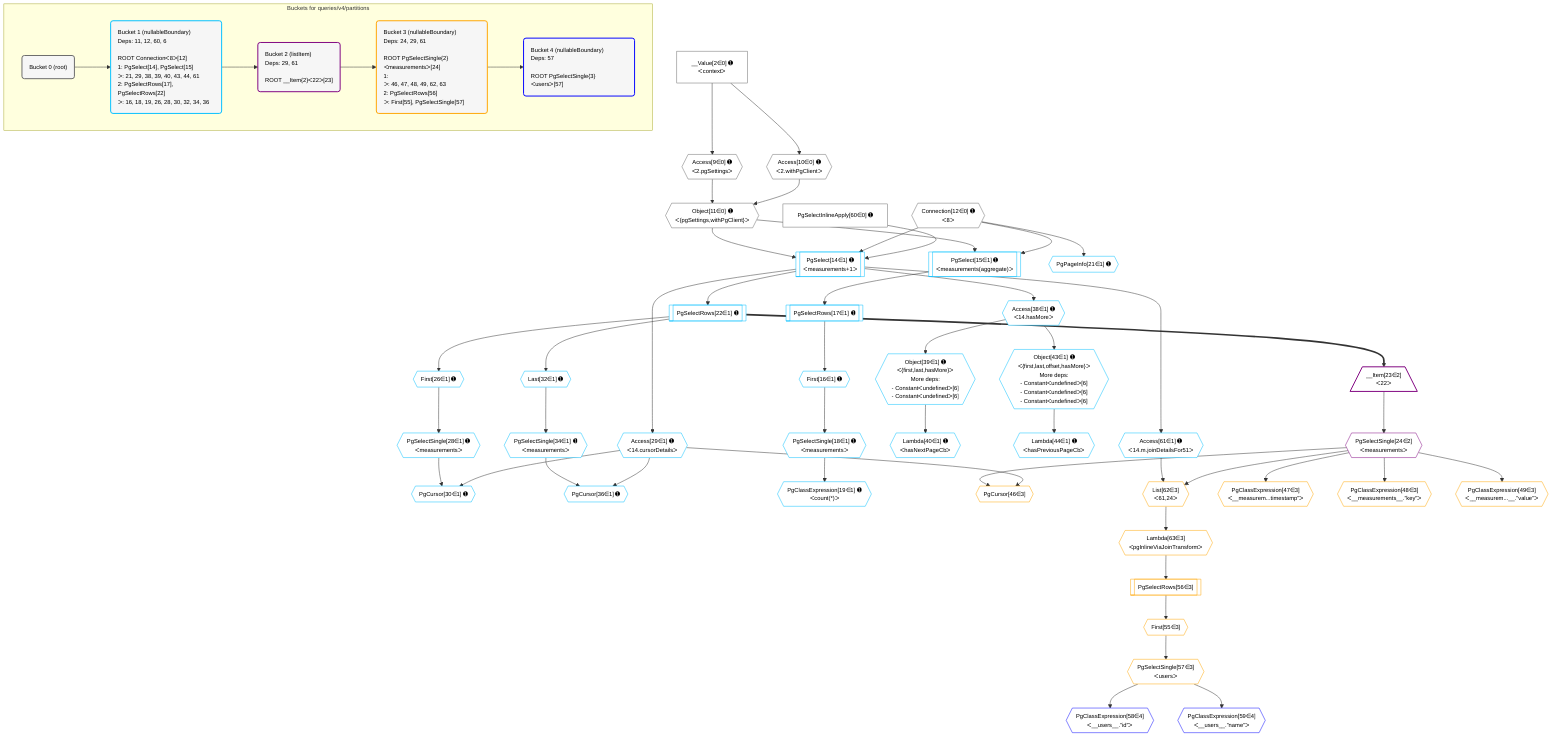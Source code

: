 %%{init: {'themeVariables': { 'fontSize': '12px'}}}%%
graph TD
    classDef path fill:#eee,stroke:#000,color:#000
    classDef plan fill:#fff,stroke-width:1px,color:#000
    classDef itemplan fill:#fff,stroke-width:2px,color:#000
    classDef unbatchedplan fill:#dff,stroke-width:1px,color:#000
    classDef sideeffectplan fill:#fcc,stroke-width:2px,color:#000
    classDef bucket fill:#f6f6f6,color:#000,stroke-width:2px,text-align:left

    subgraph "Buckets for queries/v4/partitions"
    Bucket0("Bucket 0 (root)"):::bucket
    Bucket1("Bucket 1 (nullableBoundary)<br />Deps: 11, 12, 60, 6<br /><br />ROOT Connectionᐸ8ᐳ[12]<br />1: PgSelect[14], PgSelect[15]<br />ᐳ: 21, 29, 38, 39, 40, 43, 44, 61<br />2: PgSelectRows[17], PgSelectRows[22]<br />ᐳ: 16, 18, 19, 26, 28, 30, 32, 34, 36"):::bucket
    Bucket2("Bucket 2 (listItem)<br />Deps: 29, 61<br /><br />ROOT __Item{2}ᐸ22ᐳ[23]"):::bucket
    Bucket3("Bucket 3 (nullableBoundary)<br />Deps: 24, 29, 61<br /><br />ROOT PgSelectSingle{2}ᐸmeasurementsᐳ[24]<br />1: <br />ᐳ: 46, 47, 48, 49, 62, 63<br />2: PgSelectRows[56]<br />ᐳ: First[55], PgSelectSingle[57]"):::bucket
    Bucket4("Bucket 4 (nullableBoundary)<br />Deps: 57<br /><br />ROOT PgSelectSingle{3}ᐸusersᐳ[57]"):::bucket
    end
    Bucket0 --> Bucket1
    Bucket1 --> Bucket2
    Bucket2 --> Bucket3
    Bucket3 --> Bucket4

    %% plan dependencies
    Object11{{"Object[11∈0] ➊<br />ᐸ{pgSettings,withPgClient}ᐳ"}}:::plan
    Access9{{"Access[9∈0] ➊<br />ᐸ2.pgSettingsᐳ"}}:::plan
    Access10{{"Access[10∈0] ➊<br />ᐸ2.withPgClientᐳ"}}:::plan
    Access9 & Access10 --> Object11
    __Value2["__Value[2∈0] ➊<br />ᐸcontextᐳ"]:::plan
    __Value2 --> Access9
    __Value2 --> Access10
    Connection12{{"Connection[12∈0] ➊<br />ᐸ8ᐳ"}}:::plan
    PgSelectInlineApply60["PgSelectInlineApply[60∈0] ➊"]:::plan
    Object43{{"Object[43∈1] ➊<br />ᐸ{first,last,offset,hasMore}ᐳ<br />More deps:<br />- Constantᐸundefinedᐳ[6]<br />- Constantᐸundefinedᐳ[6]<br />- Constantᐸundefinedᐳ[6]"}}:::plan
    Access38{{"Access[38∈1] ➊<br />ᐸ14.hasMoreᐳ"}}:::plan
    Access38 --> Object43
    PgSelect14[["PgSelect[14∈1] ➊<br />ᐸmeasurements+1ᐳ"]]:::plan
    Object11 & Connection12 & PgSelectInlineApply60 --> PgSelect14
    Object39{{"Object[39∈1] ➊<br />ᐸ{first,last,hasMore}ᐳ<br />More deps:<br />- Constantᐸundefinedᐳ[6]<br />- Constantᐸundefinedᐳ[6]"}}:::plan
    Access38 --> Object39
    PgSelect15[["PgSelect[15∈1] ➊<br />ᐸmeasurements(aggregate)ᐳ"]]:::plan
    Object11 & Connection12 --> PgSelect15
    PgCursor30{{"PgCursor[30∈1] ➊"}}:::plan
    PgSelectSingle28{{"PgSelectSingle[28∈1] ➊<br />ᐸmeasurementsᐳ"}}:::plan
    Access29{{"Access[29∈1] ➊<br />ᐸ14.cursorDetailsᐳ"}}:::plan
    PgSelectSingle28 & Access29 --> PgCursor30
    PgCursor36{{"PgCursor[36∈1] ➊"}}:::plan
    PgSelectSingle34{{"PgSelectSingle[34∈1] ➊<br />ᐸmeasurementsᐳ"}}:::plan
    PgSelectSingle34 & Access29 --> PgCursor36
    First16{{"First[16∈1] ➊"}}:::plan
    PgSelectRows17[["PgSelectRows[17∈1] ➊"]]:::plan
    PgSelectRows17 --> First16
    PgSelect15 --> PgSelectRows17
    PgSelectSingle18{{"PgSelectSingle[18∈1] ➊<br />ᐸmeasurementsᐳ"}}:::plan
    First16 --> PgSelectSingle18
    PgClassExpression19{{"PgClassExpression[19∈1] ➊<br />ᐸcount(*)ᐳ"}}:::plan
    PgSelectSingle18 --> PgClassExpression19
    PgPageInfo21{{"PgPageInfo[21∈1] ➊"}}:::plan
    Connection12 --> PgPageInfo21
    PgSelectRows22[["PgSelectRows[22∈1] ➊"]]:::plan
    PgSelect14 --> PgSelectRows22
    First26{{"First[26∈1] ➊"}}:::plan
    PgSelectRows22 --> First26
    First26 --> PgSelectSingle28
    PgSelect14 --> Access29
    Last32{{"Last[32∈1] ➊"}}:::plan
    PgSelectRows22 --> Last32
    Last32 --> PgSelectSingle34
    PgSelect14 --> Access38
    Lambda40{{"Lambda[40∈1] ➊<br />ᐸhasNextPageCbᐳ"}}:::plan
    Object39 --> Lambda40
    Lambda44{{"Lambda[44∈1] ➊<br />ᐸhasPreviousPageCbᐳ"}}:::plan
    Object43 --> Lambda44
    Access61{{"Access[61∈1] ➊<br />ᐸ14.m.joinDetailsFor51ᐳ"}}:::plan
    PgSelect14 --> Access61
    __Item23[/"__Item[23∈2]<br />ᐸ22ᐳ"\]:::itemplan
    PgSelectRows22 ==> __Item23
    PgSelectSingle24{{"PgSelectSingle[24∈2]<br />ᐸmeasurementsᐳ"}}:::plan
    __Item23 --> PgSelectSingle24
    PgCursor46{{"PgCursor[46∈3]"}}:::plan
    PgSelectSingle24 & Access29 --> PgCursor46
    List62{{"List[62∈3]<br />ᐸ61,24ᐳ"}}:::plan
    Access61 & PgSelectSingle24 --> List62
    PgClassExpression47{{"PgClassExpression[47∈3]<br />ᐸ__measurem...timestamp”ᐳ"}}:::plan
    PgSelectSingle24 --> PgClassExpression47
    PgClassExpression48{{"PgClassExpression[48∈3]<br />ᐸ__measurements__.”key”ᐳ"}}:::plan
    PgSelectSingle24 --> PgClassExpression48
    PgClassExpression49{{"PgClassExpression[49∈3]<br />ᐸ__measurem...__.”value”ᐳ"}}:::plan
    PgSelectSingle24 --> PgClassExpression49
    First55{{"First[55∈3]"}}:::plan
    PgSelectRows56[["PgSelectRows[56∈3]"]]:::plan
    PgSelectRows56 --> First55
    Lambda63{{"Lambda[63∈3]<br />ᐸpgInlineViaJoinTransformᐳ"}}:::plan
    Lambda63 --> PgSelectRows56
    PgSelectSingle57{{"PgSelectSingle[57∈3]<br />ᐸusersᐳ"}}:::plan
    First55 --> PgSelectSingle57
    List62 --> Lambda63
    PgClassExpression58{{"PgClassExpression[58∈4]<br />ᐸ__users__.”id”ᐳ"}}:::plan
    PgSelectSingle57 --> PgClassExpression58
    PgClassExpression59{{"PgClassExpression[59∈4]<br />ᐸ__users__.”name”ᐳ"}}:::plan
    PgSelectSingle57 --> PgClassExpression59

    %% define steps
    classDef bucket0 stroke:#696969
    class Bucket0,__Value2,Access9,Access10,Object11,Connection12,PgSelectInlineApply60 bucket0
    classDef bucket1 stroke:#00bfff
    class Bucket1,PgSelect14,PgSelect15,First16,PgSelectRows17,PgSelectSingle18,PgClassExpression19,PgPageInfo21,PgSelectRows22,First26,PgSelectSingle28,Access29,PgCursor30,Last32,PgSelectSingle34,PgCursor36,Access38,Object39,Lambda40,Object43,Lambda44,Access61 bucket1
    classDef bucket2 stroke:#7f007f
    class Bucket2,__Item23,PgSelectSingle24 bucket2
    classDef bucket3 stroke:#ffa500
    class Bucket3,PgCursor46,PgClassExpression47,PgClassExpression48,PgClassExpression49,First55,PgSelectRows56,PgSelectSingle57,List62,Lambda63 bucket3
    classDef bucket4 stroke:#0000ff
    class Bucket4,PgClassExpression58,PgClassExpression59 bucket4